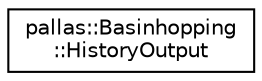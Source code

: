 digraph "Graphical Class Hierarchy"
{
  edge [fontname="Helvetica",fontsize="10",labelfontname="Helvetica",labelfontsize="10"];
  node [fontname="Helvetica",fontsize="10",shape=record];
  rankdir="LR";
  Node1 [label="pallas::Basinhopping\l::HistoryOutput",height=0.2,width=0.4,color="black", fillcolor="white", style="filled",URL="$structpallas_1_1_basinhopping_1_1_history_output.html",tooltip="Stores information about the state of the system for at a given iteration number. ..."];
}
